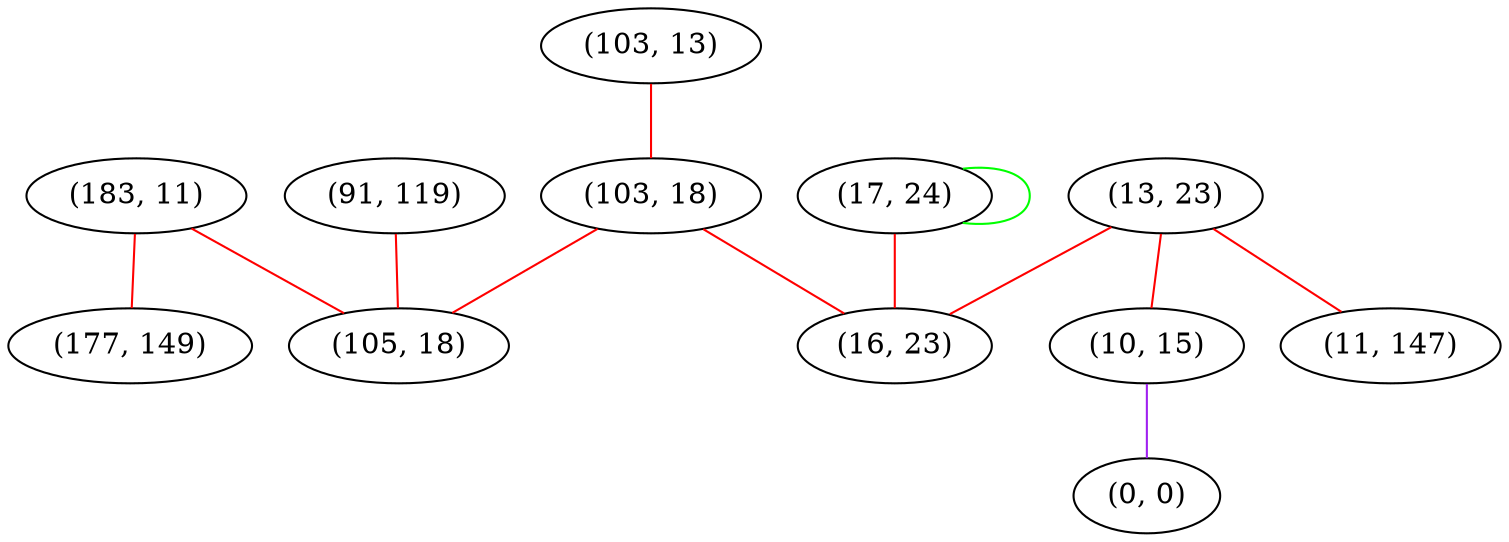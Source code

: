 graph "" {
"(91, 119)";
"(13, 23)";
"(183, 11)";
"(103, 13)";
"(103, 18)";
"(10, 15)";
"(177, 149)";
"(17, 24)";
"(0, 0)";
"(16, 23)";
"(105, 18)";
"(11, 147)";
"(91, 119)" -- "(105, 18)"  [color=red, key=0, weight=1];
"(13, 23)" -- "(10, 15)"  [color=red, key=0, weight=1];
"(13, 23)" -- "(11, 147)"  [color=red, key=0, weight=1];
"(13, 23)" -- "(16, 23)"  [color=red, key=0, weight=1];
"(183, 11)" -- "(105, 18)"  [color=red, key=0, weight=1];
"(183, 11)" -- "(177, 149)"  [color=red, key=0, weight=1];
"(103, 13)" -- "(103, 18)"  [color=red, key=0, weight=1];
"(103, 18)" -- "(105, 18)"  [color=red, key=0, weight=1];
"(103, 18)" -- "(16, 23)"  [color=red, key=0, weight=1];
"(10, 15)" -- "(0, 0)"  [color=purple, key=0, weight=4];
"(17, 24)" -- "(17, 24)"  [color=green, key=0, weight=2];
"(17, 24)" -- "(16, 23)"  [color=red, key=0, weight=1];
}
